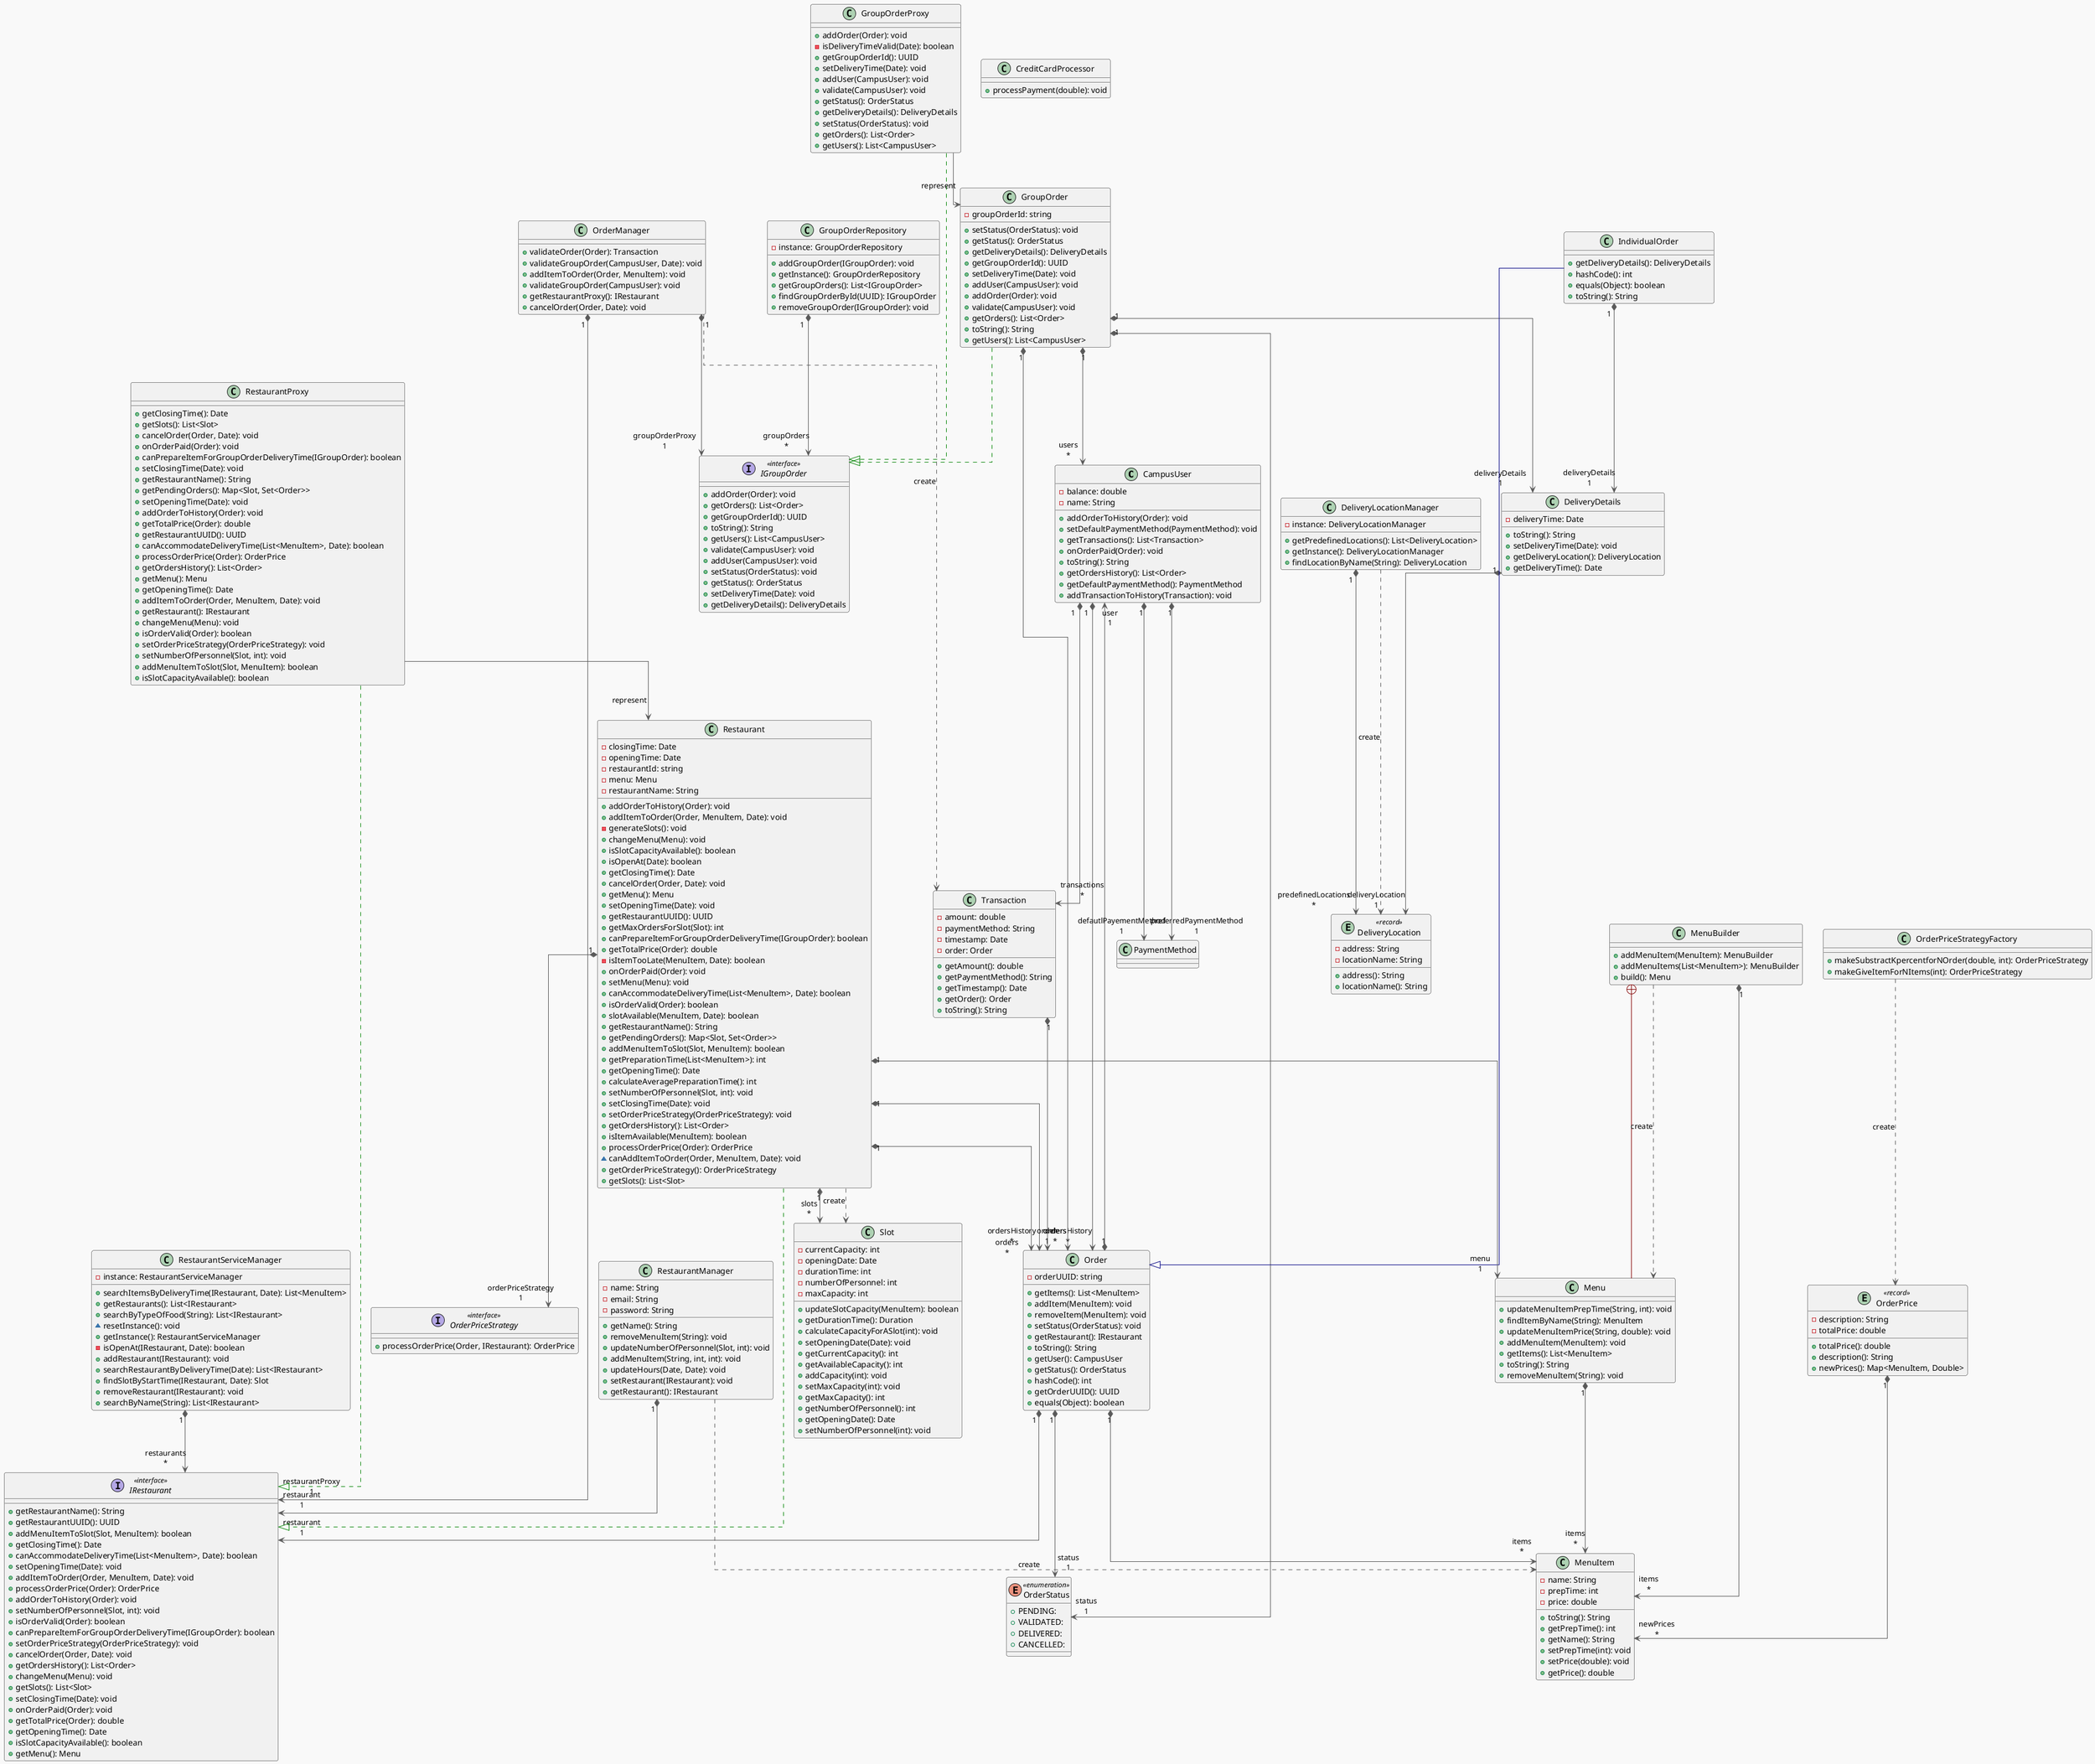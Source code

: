 @startuml
!theme mars
top to bottom direction
skinparam linetype ortho

class CampusUser {
  - balance: double
  - name: String
  + addOrderToHistory(Order): void
  + setDefaultPaymentMethod(PaymentMethod): void
  + getTransactions(): List<Transaction>
  + onOrderPaid(Order): void
  + toString(): String
  + getOrdersHistory(): List<Order>
  + getDefaultPaymentMethod(): PaymentMethod
  + addTransactionToHistory(Transaction): void
}
class CreditCardProcessor {
  + processPayment(double): void
}
class DeliveryDetails {
  - deliveryTime: Date
  + toString(): String
  + setDeliveryTime(Date): void
  + getDeliveryLocation(): DeliveryLocation
  + getDeliveryTime(): Date
}
entity DeliveryLocation << record >> {
  - address: String
  - locationName: String
  + address(): String
  + locationName(): String
}
class DeliveryLocationManager {
  - instance: DeliveryLocationManager
  + getPredefinedLocations(): List<DeliveryLocation>
  + getInstance(): DeliveryLocationManager
  + findLocationByName(String): DeliveryLocation
}
class GroupOrder {
  - groupOrderId: string
  + setStatus(OrderStatus): void
  + getStatus(): OrderStatus
  + getDeliveryDetails(): DeliveryDetails
  + getGroupOrderId(): UUID
  + setDeliveryTime(Date): void
  + addUser(CampusUser): void
  + addOrder(Order): void
  + validate(CampusUser): void
  + getOrders(): List<Order>
  + toString(): String
  + getUsers(): List<CampusUser>
}
class GroupOrderProxy {
  + addOrder(Order): void
  - isDeliveryTimeValid(Date): boolean
  + getGroupOrderId(): UUID
  + setDeliveryTime(Date): void
  + addUser(CampusUser): void
  + validate(CampusUser): void
  + getStatus(): OrderStatus
  + getDeliveryDetails(): DeliveryDetails
  + setStatus(OrderStatus): void
  + getOrders(): List<Order>
  + getUsers(): List<CampusUser>
}
class GroupOrderRepository {
  - instance: GroupOrderRepository
  + addGroupOrder(IGroupOrder): void
  + getInstance(): GroupOrderRepository
  + getGroupOrders(): List<IGroupOrder>
  + findGroupOrderById(UUID): IGroupOrder
  + removeGroupOrder(IGroupOrder): void
}
interface IGroupOrder << interface >> {
  + addOrder(Order): void
  + getOrders(): List<Order>
  + getGroupOrderId(): UUID
  + toString(): String
  + getUsers(): List<CampusUser>
  + validate(CampusUser): void
  + addUser(CampusUser): void
  + setStatus(OrderStatus): void
  + getStatus(): OrderStatus
  + setDeliveryTime(Date): void
  + getDeliveryDetails(): DeliveryDetails
}
interface IRestaurant << interface >> {
  + getRestaurantName(): String
  + getRestaurantUUID(): UUID
  + addMenuItemToSlot(Slot, MenuItem): boolean
  + getClosingTime(): Date
  + canAccommodateDeliveryTime(List<MenuItem>, Date): boolean
  + setOpeningTime(Date): void
  + addItemToOrder(Order, MenuItem, Date): void
  + processOrderPrice(Order): OrderPrice
  + addOrderToHistory(Order): void
  + setNumberOfPersonnel(Slot, int): void
  + isOrderValid(Order): boolean
  + canPrepareItemForGroupOrderDeliveryTime(IGroupOrder): boolean
  + setOrderPriceStrategy(OrderPriceStrategy): void
  + cancelOrder(Order, Date): void
  + getOrdersHistory(): List<Order>
  + changeMenu(Menu): void
  + getSlots(): List<Slot>
  + setClosingTime(Date): void
  + onOrderPaid(Order): void
  + getTotalPrice(Order): double
  + getOpeningTime(): Date
  + isSlotCapacityAvailable(): boolean
  + getMenu(): Menu
}
class IndividualOrder {
  + getDeliveryDetails(): DeliveryDetails
  + hashCode(): int
  + equals(Object): boolean
  + toString(): String
}
class Menu {
  + updateMenuItemPrepTime(String, int): void
  + findItemByName(String): MenuItem
  + updateMenuItemPrice(String, double): void
  + addMenuItem(MenuItem): void
  + getItems(): List<MenuItem>
  + toString(): String
  + removeMenuItem(String): void
}
class MenuBuilder {
  + addMenuItem(MenuItem): MenuBuilder
  + addMenuItems(List<MenuItem>): MenuBuilder
  + build(): Menu
}
class MenuItem {
  - name: String
  - prepTime: int
  - price: double
  + toString(): String
  + getPrepTime(): int
  + getName(): String
  + setPrepTime(int): void
  + setPrice(double): void
  + getPrice(): double
}
class Order {
  - orderUUID: string
  + getItems(): List<MenuItem>
  + addItem(MenuItem): void
  + removeItem(MenuItem): void
  + setStatus(OrderStatus): void
  + getRestaurant(): IRestaurant
  + toString(): String
  + getUser(): CampusUser
  + getStatus(): OrderStatus
  + hashCode(): int
  + getOrderUUID(): UUID
  + equals(Object): boolean
}
class OrderManager {
  + validateOrder(Order): Transaction
  + validateGroupOrder(CampusUser, Date): void
  + addItemToOrder(Order, MenuItem): void
  + validateGroupOrder(CampusUser): void
  + getRestaurantProxy(): IRestaurant
  + cancelOrder(Order, Date): void
}
entity OrderPrice << record >> {
  - description: String
  - totalPrice: double
  + totalPrice(): double
  + description(): String
  + newPrices(): Map<MenuItem, Double>
}
interface OrderPriceStrategy << interface >> {
  + processOrderPrice(Order, IRestaurant): OrderPrice
}
class OrderPriceStrategyFactory {
  + makeSubstractKpercentforNOrder(double, int): OrderPriceStrategy
  + makeGiveItemForNItems(int): OrderPriceStrategy
}
enum OrderStatus << enumeration >> {
  + PENDING:
  + VALIDATED:
  + DELIVERED:
  + CANCELLED:
}
class Restaurant {
  - closingTime: Date
  - openingTime: Date
  - restaurantId: string
  - menu: Menu
  - restaurantName: String
  + addOrderToHistory(Order): void
  + addItemToOrder(Order, MenuItem, Date): void
  - generateSlots(): void
  + changeMenu(Menu): void
  + isSlotCapacityAvailable(): boolean
  + isOpenAt(Date): boolean
  + getClosingTime(): Date
  + cancelOrder(Order, Date): void
  + getMenu(): Menu
  + setOpeningTime(Date): void
  + getRestaurantUUID(): UUID
  + getMaxOrdersForSlot(Slot): int
  + canPrepareItemForGroupOrderDeliveryTime(IGroupOrder): boolean
  + getTotalPrice(Order): double
  - isItemTooLate(MenuItem, Date): boolean
  + onOrderPaid(Order): void
  + setMenu(Menu): void
  + canAccommodateDeliveryTime(List<MenuItem>, Date): boolean
  + isOrderValid(Order): boolean
  + slotAvailable(MenuItem, Date): boolean
  + getRestaurantName(): String
  + getPendingOrders(): Map<Slot, Set<Order>>
  + addMenuItemToSlot(Slot, MenuItem): boolean
  + getPreparationTime(List<MenuItem>): int
  + getOpeningTime(): Date
  + calculateAveragePreparationTime(): int
  + setNumberOfPersonnel(Slot, int): void
  + setClosingTime(Date): void
  + setOrderPriceStrategy(OrderPriceStrategy): void
  + getOrdersHistory(): List<Order>
  + isItemAvailable(MenuItem): boolean
  + processOrderPrice(Order): OrderPrice
  ~ canAddItemToOrder(Order, MenuItem, Date): void
  + getOrderPriceStrategy(): OrderPriceStrategy
  + getSlots(): List<Slot>
}
class RestaurantManager {
  - name: String
  - email: String
  - password: String
  + getName(): String
  + removeMenuItem(String): void
  + updateNumberOfPersonnel(Slot, int): void
  + addMenuItem(String, int, int): void
  + updateHours(Date, Date): void
  + setRestaurant(IRestaurant): void
  + getRestaurant(): IRestaurant
}
class RestaurantProxy {
  + getClosingTime(): Date
  + getSlots(): List<Slot>
  + cancelOrder(Order, Date): void
  + onOrderPaid(Order): void
  + canPrepareItemForGroupOrderDeliveryTime(IGroupOrder): boolean
  + setClosingTime(Date): void
  + getRestaurantName(): String
  + getPendingOrders(): Map<Slot, Set<Order>>
  + setOpeningTime(Date): void
  + addOrderToHistory(Order): void
  + getTotalPrice(Order): double
  + getRestaurantUUID(): UUID
  + canAccommodateDeliveryTime(List<MenuItem>, Date): boolean
  + processOrderPrice(Order): OrderPrice
  + getOrdersHistory(): List<Order>
  + getMenu(): Menu
  + getOpeningTime(): Date
  + addItemToOrder(Order, MenuItem, Date): void
  + getRestaurant(): IRestaurant
  + changeMenu(Menu): void
  + isOrderValid(Order): boolean
  + setOrderPriceStrategy(OrderPriceStrategy): void
  + setNumberOfPersonnel(Slot, int): void
  + addMenuItemToSlot(Slot, MenuItem): boolean
  + isSlotCapacityAvailable(): boolean
}
class RestaurantServiceManager {
  - instance: RestaurantServiceManager
  + searchItemsByDeliveryTime(IRestaurant, Date): List<MenuItem>
  + getRestaurants(): List<IRestaurant>
  + searchByTypeOfFood(String): List<IRestaurant>
  ~ resetInstance(): void
  + getInstance(): RestaurantServiceManager
  - isOpenAt(IRestaurant, Date): boolean
  + addRestaurant(IRestaurant): void
  + searchRestaurantByDeliveryTime(Date): List<IRestaurant>
  + findSlotByStartTime(IRestaurant, Date): Slot
  + removeRestaurant(IRestaurant): void
  + searchByName(String): List<IRestaurant>
}
class Slot {
  - currentCapacity: int
  - openingDate: Date
  - durationTime: int
  - numberOfPersonnel: int
  - maxCapacity: int
  + updateSlotCapacity(MenuItem): boolean
  + getDurationTime(): Duration
  + calculateCapacityForASlot(int): void
  + setOpeningDate(Date): void
  + getCurrentCapacity(): int
  + getAvailableCapacity(): int
  + addCapacity(int): void
  + setMaxCapacity(int): void
  + getMaxCapacity(): int
  + getNumberOfPersonnel(): int
  + getOpeningDate(): Date
  + setNumberOfPersonnel(int): void
}
class Transaction {
  - amount: double
  - paymentMethod: String
  - timestamp: Date
  - order: Order
  + getAmount(): double
  + getPaymentMethod(): String
  + getTimestamp(): Date
  + getOrder(): Order
  + toString(): String
}

CampusUser                "1" *-[#595959,plain]-> "ordersHistory\n*" Order
CampusUser                "1" *-[#595959,plain]-> "preferredPaymentMethod\n1" PaymentMethod
CampusUser                "1" *-[#595959,plain]-> "defautlPayementMethod\n1" PaymentMethod
CampusUser                "1" *-[#595959,plain]-> "transactions\n*" Transaction
DeliveryDetails           "1" *-[#595959,plain]-> "deliveryLocation\n1" DeliveryLocation
DeliveryLocationManager   "1" *-[#595959,plain]-> "predefinedLocations\n*" DeliveryLocation
DeliveryLocationManager    -[#595959,dashed]->  DeliveryLocation          : "«create»"
GroupOrder                "1" *-[#595959,plain]-> "users\n*" CampusUser
GroupOrder                "1" *-[#595959,plain]-> "deliveryDetails\n1" DeliveryDetails
GroupOrder                 -[#008200,dashed]-^  IGroupOrder
GroupOrder                "1" *-[#595959,plain]-> "orders\n*" Order
GroupOrder                "1" *-[#595959,plain]-> "status\n1" OrderStatus
GroupOrderProxy            -[#008200,dashed]-^  IGroupOrder
GroupOrderProxy           -[#595959,plain]-> "represent\n" GroupOrder
GroupOrderRepository      "1" *-[#595959,plain]-> "groupOrders\n*" IGroupOrder
IndividualOrder           "1" *-[#595959,plain]-> "deliveryDetails\n1" DeliveryDetails
IndividualOrder            -[#000082,plain]-^  Order
Menu                      "1" *-[#595959,plain]-> "items\n*" MenuItem
MenuBuilder                +-[#820000,plain]-  Menu
MenuBuilder                -[#595959,dashed]->  Menu                      : "«create»"
MenuBuilder               "1" *-[#595959,plain]-> "items\n*" MenuItem
Order                     "1" *-[#595959,plain]-> "user\n1" CampusUser
Order                     "1" *-[#595959,plain]-> "restaurant\n1" IRestaurant
Order                     "1" *-[#595959,plain]-> "items\n*" MenuItem
Order                     "1" *-[#595959,plain]-> "status\n1" OrderStatus
OrderManager              "1" *-[#595959,plain]-> "groupOrderProxy\n1" IGroupOrder
OrderManager              "1" *-[#595959,plain]-> "restaurantProxy\n1" IRestaurant
OrderManager               -[#595959,dashed]->  Transaction               : "«create»"
OrderPrice                "1" *-[#595959,plain]-> "newPrices\n*" MenuItem
OrderPriceStrategyFactory  -[#595959,dashed]->  OrderPrice                : "«create»"
Restaurant                 -[#008200,dashed]-^  IRestaurant
Restaurant                "1" *-[#595959,plain]-> "menu\n1" Menu
Restaurant                "1" *-[#595959,plain]-> "ordersHistory\n*" Order
Restaurant                "1" *-[#595959,plain]-> "orderPriceStrategy\n1" OrderPriceStrategy
Restaurant                "1" *-[#595959,plain]-> "slots\n*" Slot
Restaurant                "1" *-[#595959,plain]-> "orders\n*" Order
Restaurant                 -[#595959,dashed]->  Slot                      : "«create»"
RestaurantManager         "1" *-[#595959,plain]-> "restaurant\n1" IRestaurant
RestaurantManager          -[#595959,dashed]->  MenuItem                  : "«create»"
RestaurantProxy            -[#008200,dashed]-^  IRestaurant
RestaurantProxy           -[#595959,plain]-> "represent\n" Restaurant
RestaurantServiceManager  "1" *-[#595959,plain]-> "restaurants\n*" IRestaurant
Transaction               "1" *-[#595959,plain]-> "order\n1" Order
@enduml


